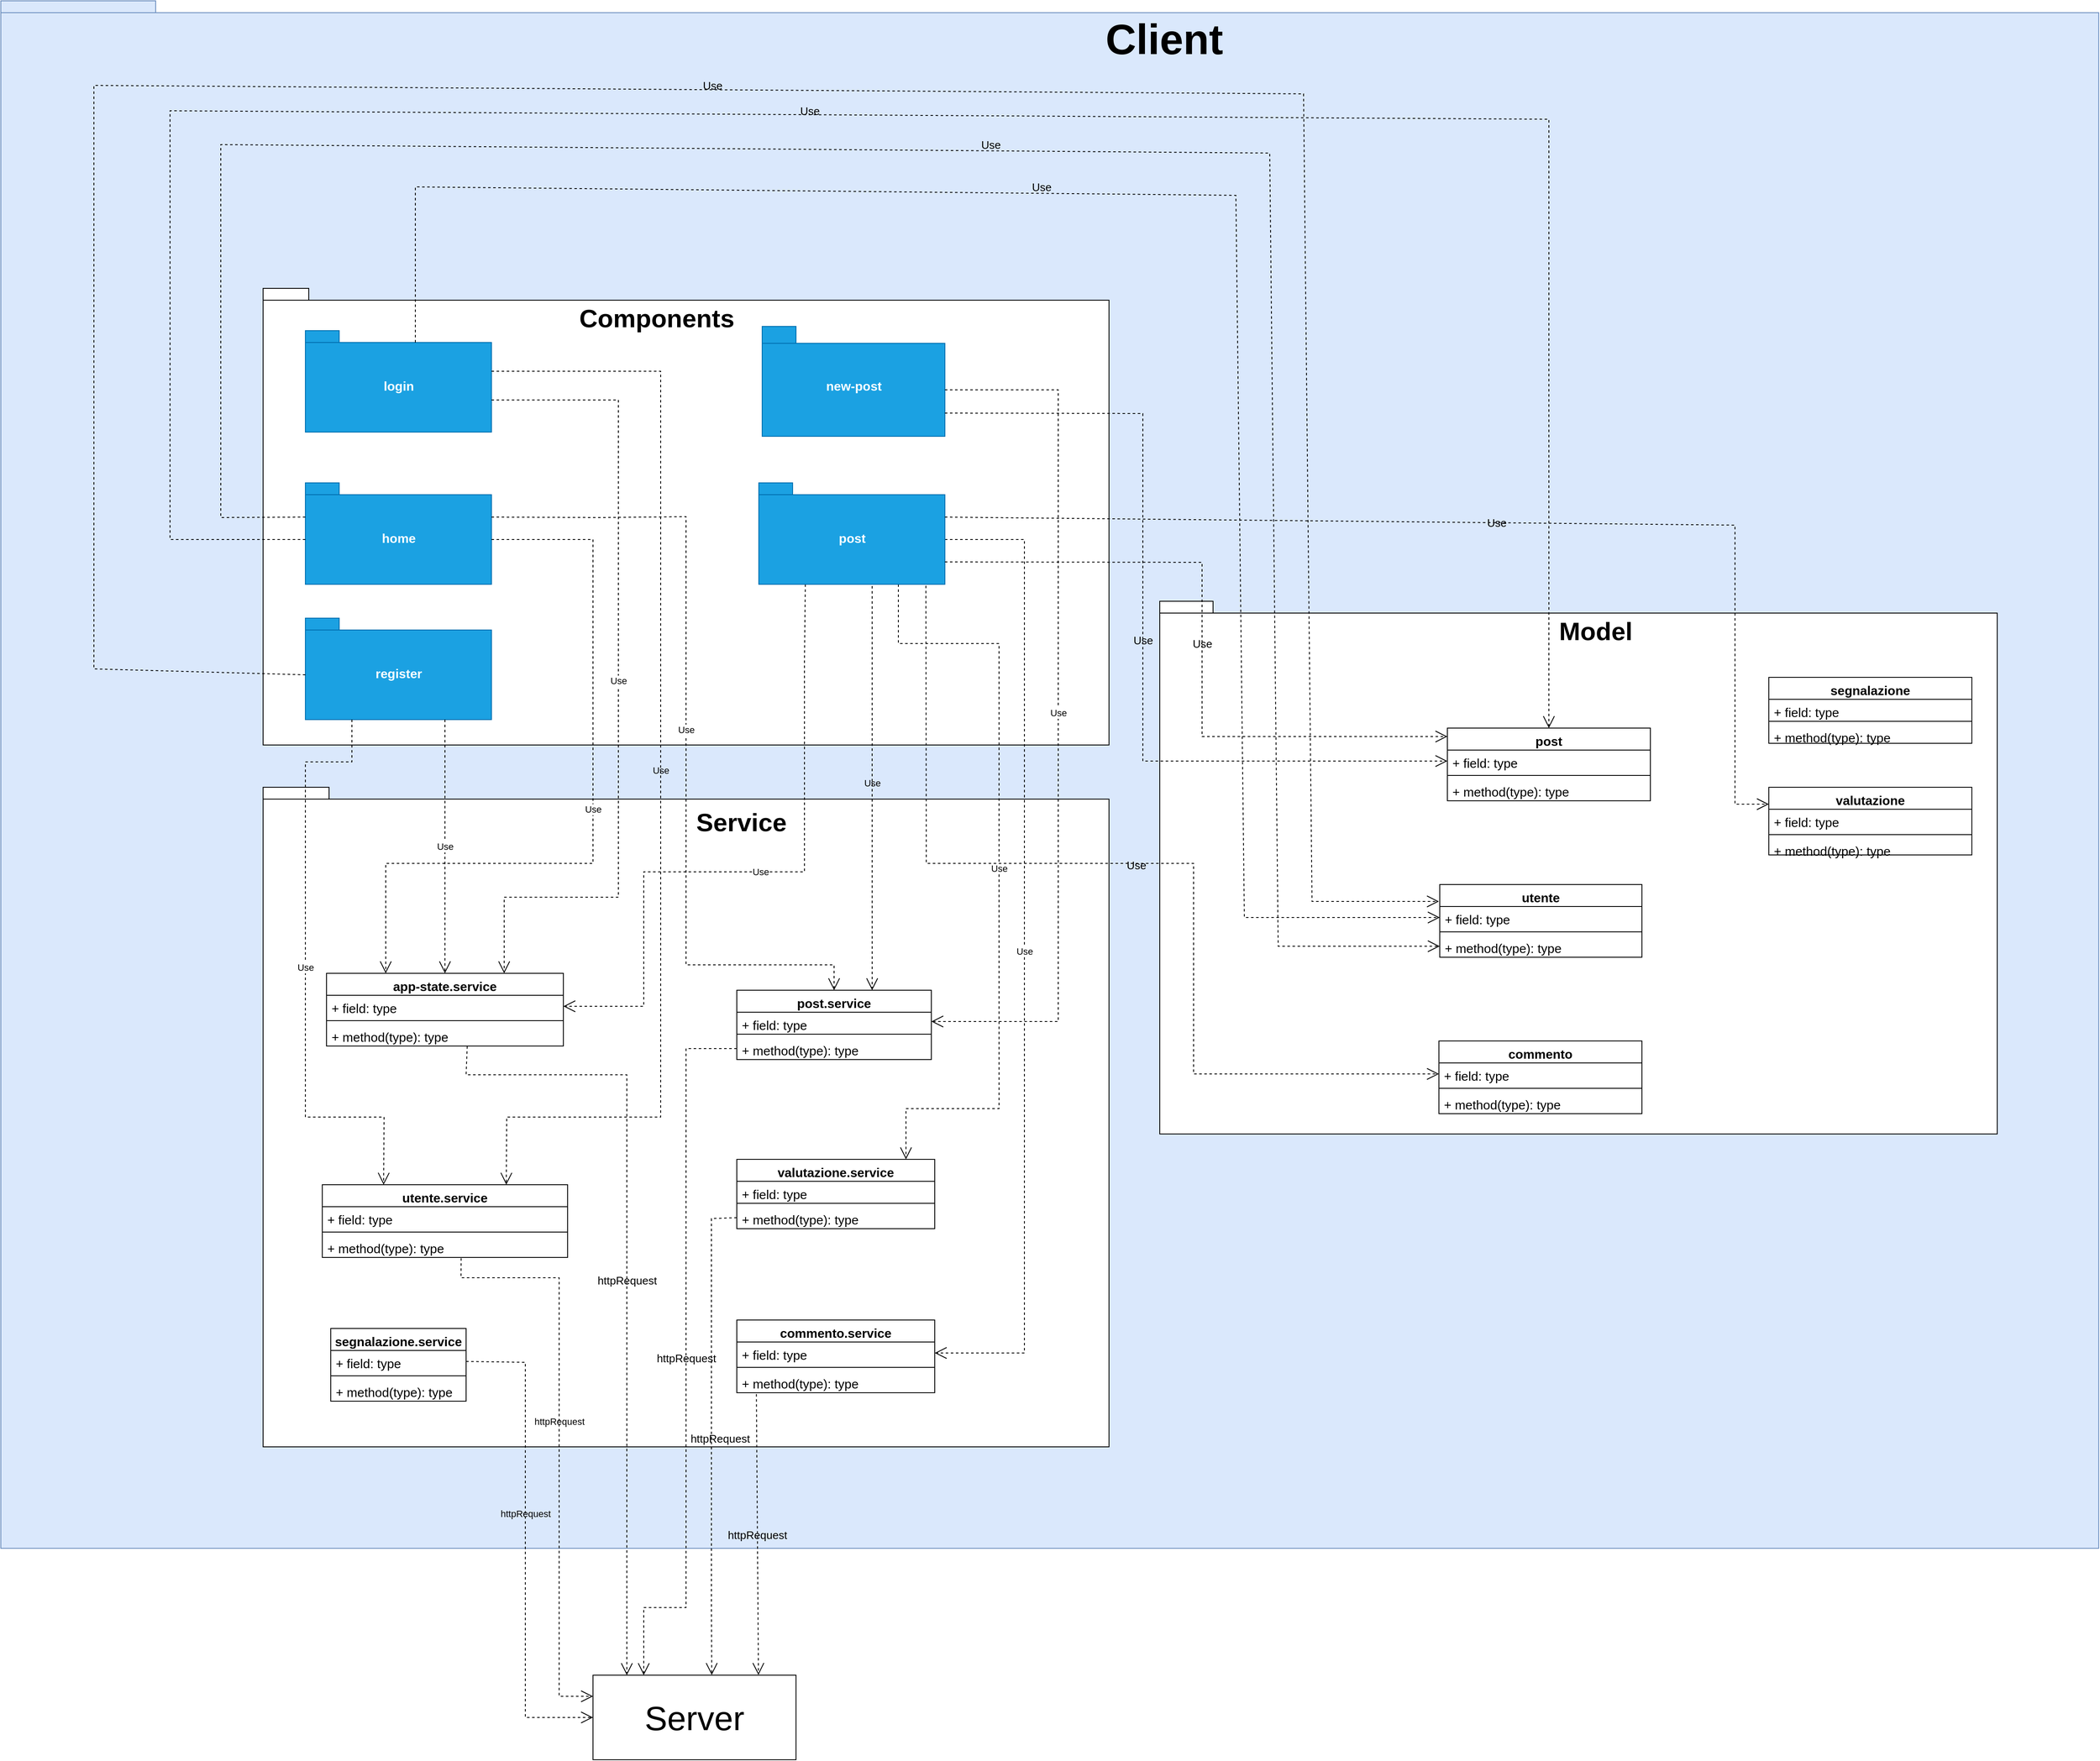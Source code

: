 <mxfile version="20.8.5" type="device"><diagram id="xyouge1ueOPqfVqLcxEP" name="Pagina-1"><mxGraphModel dx="5027" dy="3101" grid="1" gridSize="10" guides="1" tooltips="1" connect="1" arrows="1" fold="1" page="1" pageScale="1" pageWidth="827" pageHeight="1169" math="0" shadow="0"><root><mxCell id="0"/><mxCell id="1" parent="0"/><mxCell id="EvdUmdaiTdktJ457QKRy-1" value="" style="shape=folder;fontStyle=1;spacingTop=10;tabWidth=40;tabHeight=14;tabPosition=left;html=1;fillColor=#dae8fc;strokeColor=#6c8ebf;" parent="1" vertex="1"><mxGeometry x="-500" y="-460" width="2480" height="1830" as="geometry"/></mxCell><mxCell id="EvdUmdaiTdktJ457QKRy-5" value="" style="shape=folder;fontStyle=1;spacingTop=10;tabWidth=40;tabHeight=14;tabPosition=left;html=1;fontSize=15;" parent="1" vertex="1"><mxGeometry x="-190" y="-120" width="1000" height="540" as="geometry"/></mxCell><mxCell id="EvdUmdaiTdktJ457QKRy-6" value="new-post" style="shape=folder;fontStyle=1;spacingTop=10;tabWidth=40;tabHeight=20;tabPosition=left;html=1;fontSize=15;fillColor=#1ba1e2;fontColor=#ffffff;strokeColor=#006EAF;" parent="1" vertex="1"><mxGeometry x="400" y="-75" width="216" height="130" as="geometry"/></mxCell><mxCell id="EvdUmdaiTdktJ457QKRy-7" value="home" style="shape=folder;fontStyle=1;spacingTop=10;tabWidth=40;tabHeight=14;tabPosition=left;html=1;fontSize=15;fillColor=#1ba1e2;fontColor=#ffffff;strokeColor=#006EAF;" parent="1" vertex="1"><mxGeometry x="-140" y="110" width="220" height="120" as="geometry"/></mxCell><mxCell id="EvdUmdaiTdktJ457QKRy-11" value="&lt;b&gt;&lt;font style=&quot;font-size: 30px;&quot;&gt;Components&lt;/font&gt;&lt;/b&gt;" style="text;html=1;align=center;verticalAlign=middle;resizable=0;points=[];autosize=1;strokeColor=none;fillColor=none;fontSize=15;" parent="1" vertex="1"><mxGeometry x="170" y="-110" width="210" height="50" as="geometry"/></mxCell><mxCell id="EvdUmdaiTdktJ457QKRy-12" value="" style="shape=folder;fontStyle=1;spacingTop=10;tabWidth=40;tabHeight=14;tabPosition=left;html=1;fontSize=15;" parent="1" vertex="1"><mxGeometry x="-190" y="470" width="1000" height="780" as="geometry"/></mxCell><mxCell id="EvdUmdaiTdktJ457QKRy-15" value="&lt;b style=&quot;font-size: 30px;&quot;&gt;Service&lt;/b&gt;" style="text;html=1;align=center;verticalAlign=middle;resizable=0;points=[];autosize=1;strokeColor=none;fillColor=none;fontSize=30;" parent="1" vertex="1"><mxGeometry x="310" y="486" width="130" height="50" as="geometry"/></mxCell><mxCell id="EvdUmdaiTdktJ457QKRy-20" value="register" style="shape=folder;fontStyle=1;spacingTop=10;tabWidth=40;tabHeight=14;tabPosition=left;html=1;fontSize=15;fillColor=#1ba1e2;fontColor=#ffffff;strokeColor=#006EAF;" parent="1" vertex="1"><mxGeometry x="-140" y="270" width="220" height="120" as="geometry"/></mxCell><mxCell id="EvdUmdaiTdktJ457QKRy-22" value="login" style="shape=folder;fontStyle=1;spacingTop=10;tabWidth=40;tabHeight=14;tabPosition=left;html=1;fontSize=15;fillColor=#1ba1e2;fontColor=#ffffff;strokeColor=#006EAF;" parent="1" vertex="1"><mxGeometry x="-140" y="-70" width="220" height="120" as="geometry"/></mxCell><mxCell id="EvdUmdaiTdktJ457QKRy-24" value="" style="shape=folder;fontStyle=1;spacingTop=10;tabWidth=40;tabHeight=14;tabPosition=left;html=1;fontSize=15;" parent="1" vertex="1"><mxGeometry x="870" y="250" width="990" height="630" as="geometry"/></mxCell><mxCell id="EvdUmdaiTdktJ457QKRy-28" value="&lt;b&gt;&lt;font style=&quot;font-size: 30px;&quot;&gt;Model&lt;/font&gt;&lt;/b&gt;" style="text;html=1;align=center;verticalAlign=middle;resizable=0;points=[];autosize=1;strokeColor=none;fillColor=none;fontSize=15;" parent="1" vertex="1"><mxGeometry x="1330" y="260" width="110" height="50" as="geometry"/></mxCell><mxCell id="EvdUmdaiTdktJ457QKRy-33" value="&lt;b&gt;&lt;font style=&quot;font-size: 50px;&quot;&gt;Client&lt;/font&gt;&lt;/b&gt;" style="text;html=1;align=center;verticalAlign=middle;resizable=0;points=[];autosize=1;strokeColor=none;fillColor=none;" parent="1" vertex="1"><mxGeometry x="795" y="-450" width="160" height="70" as="geometry"/></mxCell><mxCell id="EvdUmdaiTdktJ457QKRy-36" value="app-state.service" style="swimlane;fontStyle=1;align=center;verticalAlign=top;childLayout=stackLayout;horizontal=1;startSize=26;horizontalStack=0;resizeParent=1;resizeParentMax=0;resizeLast=0;collapsible=1;marginBottom=0;fontSize=15;" parent="1" vertex="1"><mxGeometry x="-115" y="690" width="280" height="86" as="geometry"/></mxCell><mxCell id="EvdUmdaiTdktJ457QKRy-37" value="+ field: type" style="text;strokeColor=none;fillColor=none;align=left;verticalAlign=top;spacingLeft=4;spacingRight=4;overflow=hidden;rotatable=0;points=[[0,0.5],[1,0.5]];portConstraint=eastwest;fontSize=15;" parent="EvdUmdaiTdktJ457QKRy-36" vertex="1"><mxGeometry y="26" width="280" height="26" as="geometry"/></mxCell><mxCell id="EvdUmdaiTdktJ457QKRy-38" value="" style="line;strokeWidth=1;fillColor=none;align=left;verticalAlign=middle;spacingTop=-1;spacingLeft=3;spacingRight=3;rotatable=0;labelPosition=right;points=[];portConstraint=eastwest;strokeColor=inherit;fontSize=15;" parent="EvdUmdaiTdktJ457QKRy-36" vertex="1"><mxGeometry y="52" width="280" height="8" as="geometry"/></mxCell><mxCell id="EvdUmdaiTdktJ457QKRy-39" value="+ method(type): type" style="text;strokeColor=none;fillColor=none;align=left;verticalAlign=top;spacingLeft=4;spacingRight=4;overflow=hidden;rotatable=0;points=[[0,0.5],[1,0.5]];portConstraint=eastwest;fontSize=15;" parent="EvdUmdaiTdktJ457QKRy-36" vertex="1"><mxGeometry y="60" width="280" height="26" as="geometry"/></mxCell><mxCell id="EvdUmdaiTdktJ457QKRy-41" value="post.service" style="swimlane;fontStyle=1;align=center;verticalAlign=top;childLayout=stackLayout;horizontal=1;startSize=26;horizontalStack=0;resizeParent=1;resizeParentMax=0;resizeLast=0;collapsible=1;marginBottom=0;fontSize=15;" parent="1" vertex="1"><mxGeometry x="370" y="710" width="230" height="82" as="geometry"/></mxCell><mxCell id="EvdUmdaiTdktJ457QKRy-42" value="+ field: type" style="text;strokeColor=none;fillColor=none;align=left;verticalAlign=top;spacingLeft=4;spacingRight=4;overflow=hidden;rotatable=0;points=[[0,0.5],[1,0.5]];portConstraint=eastwest;fontSize=15;" parent="EvdUmdaiTdktJ457QKRy-41" vertex="1"><mxGeometry y="26" width="230" height="22" as="geometry"/></mxCell><mxCell id="EvdUmdaiTdktJ457QKRy-43" value="" style="line;strokeWidth=1;fillColor=none;align=left;verticalAlign=middle;spacingTop=-1;spacingLeft=3;spacingRight=3;rotatable=0;labelPosition=right;points=[];portConstraint=eastwest;strokeColor=inherit;fontSize=15;" parent="EvdUmdaiTdktJ457QKRy-41" vertex="1"><mxGeometry y="48" width="230" height="8" as="geometry"/></mxCell><mxCell id="EvdUmdaiTdktJ457QKRy-44" value="+ method(type): type" style="text;strokeColor=none;fillColor=none;align=left;verticalAlign=top;spacingLeft=4;spacingRight=4;overflow=hidden;rotatable=0;points=[[0,0.5],[1,0.5]];portConstraint=eastwest;fontSize=15;" parent="EvdUmdaiTdktJ457QKRy-41" vertex="1"><mxGeometry y="56" width="230" height="26" as="geometry"/></mxCell><mxCell id="EvdUmdaiTdktJ457QKRy-45" value="utente.service" style="swimlane;fontStyle=1;align=center;verticalAlign=top;childLayout=stackLayout;horizontal=1;startSize=26;horizontalStack=0;resizeParent=1;resizeParentMax=0;resizeLast=0;collapsible=1;marginBottom=0;fontSize=15;" parent="1" vertex="1"><mxGeometry x="-120" y="940" width="290" height="86" as="geometry"/></mxCell><mxCell id="EvdUmdaiTdktJ457QKRy-46" value="+ field: type" style="text;strokeColor=none;fillColor=none;align=left;verticalAlign=top;spacingLeft=4;spacingRight=4;overflow=hidden;rotatable=0;points=[[0,0.5],[1,0.5]];portConstraint=eastwest;fontSize=15;" parent="EvdUmdaiTdktJ457QKRy-45" vertex="1"><mxGeometry y="26" width="290" height="26" as="geometry"/></mxCell><mxCell id="EvdUmdaiTdktJ457QKRy-47" value="" style="line;strokeWidth=1;fillColor=none;align=left;verticalAlign=middle;spacingTop=-1;spacingLeft=3;spacingRight=3;rotatable=0;labelPosition=right;points=[];portConstraint=eastwest;strokeColor=inherit;fontSize=15;" parent="EvdUmdaiTdktJ457QKRy-45" vertex="1"><mxGeometry y="52" width="290" height="8" as="geometry"/></mxCell><mxCell id="EvdUmdaiTdktJ457QKRy-48" value="+ method(type): type" style="text;strokeColor=none;fillColor=none;align=left;verticalAlign=top;spacingLeft=4;spacingRight=4;overflow=hidden;rotatable=0;points=[[0,0.5],[1,0.5]];portConstraint=eastwest;fontSize=15;" parent="EvdUmdaiTdktJ457QKRy-45" vertex="1"><mxGeometry y="60" width="290" height="26" as="geometry"/></mxCell><mxCell id="EvdUmdaiTdktJ457QKRy-49" value="valutazione.service" style="swimlane;fontStyle=1;align=center;verticalAlign=top;childLayout=stackLayout;horizontal=1;startSize=26;horizontalStack=0;resizeParent=1;resizeParentMax=0;resizeLast=0;collapsible=1;marginBottom=0;fontSize=15;" parent="1" vertex="1"><mxGeometry x="370" y="910" width="234" height="82" as="geometry"/></mxCell><mxCell id="EvdUmdaiTdktJ457QKRy-50" value="+ field: type" style="text;strokeColor=none;fillColor=none;align=left;verticalAlign=top;spacingLeft=4;spacingRight=4;overflow=hidden;rotatable=0;points=[[0,0.5],[1,0.5]];portConstraint=eastwest;fontSize=15;" parent="EvdUmdaiTdktJ457QKRy-49" vertex="1"><mxGeometry y="26" width="234" height="22" as="geometry"/></mxCell><mxCell id="EvdUmdaiTdktJ457QKRy-51" value="" style="line;strokeWidth=1;fillColor=none;align=left;verticalAlign=middle;spacingTop=-1;spacingLeft=3;spacingRight=3;rotatable=0;labelPosition=right;points=[];portConstraint=eastwest;strokeColor=inherit;fontSize=15;" parent="EvdUmdaiTdktJ457QKRy-49" vertex="1"><mxGeometry y="48" width="234" height="8" as="geometry"/></mxCell><mxCell id="EvdUmdaiTdktJ457QKRy-52" value="+ method(type): type" style="text;strokeColor=none;fillColor=none;align=left;verticalAlign=top;spacingLeft=4;spacingRight=4;overflow=hidden;rotatable=0;points=[[0,0.5],[1,0.5]];portConstraint=eastwest;fontSize=15;" parent="EvdUmdaiTdktJ457QKRy-49" vertex="1"><mxGeometry y="56" width="234" height="26" as="geometry"/></mxCell><mxCell id="EvdUmdaiTdktJ457QKRy-53" value="segnalazione.service" style="swimlane;fontStyle=1;align=center;verticalAlign=top;childLayout=stackLayout;horizontal=1;startSize=26;horizontalStack=0;resizeParent=1;resizeParentMax=0;resizeLast=0;collapsible=1;marginBottom=0;fontSize=15;" parent="1" vertex="1"><mxGeometry x="-110" y="1110" width="160" height="86" as="geometry"/></mxCell><mxCell id="EvdUmdaiTdktJ457QKRy-54" value="+ field: type" style="text;strokeColor=none;fillColor=none;align=left;verticalAlign=top;spacingLeft=4;spacingRight=4;overflow=hidden;rotatable=0;points=[[0,0.5],[1,0.5]];portConstraint=eastwest;fontSize=15;" parent="EvdUmdaiTdktJ457QKRy-53" vertex="1"><mxGeometry y="26" width="160" height="26" as="geometry"/></mxCell><mxCell id="EvdUmdaiTdktJ457QKRy-55" value="" style="line;strokeWidth=1;fillColor=none;align=left;verticalAlign=middle;spacingTop=-1;spacingLeft=3;spacingRight=3;rotatable=0;labelPosition=right;points=[];portConstraint=eastwest;strokeColor=inherit;fontSize=15;" parent="EvdUmdaiTdktJ457QKRy-53" vertex="1"><mxGeometry y="52" width="160" height="8" as="geometry"/></mxCell><mxCell id="EvdUmdaiTdktJ457QKRy-56" value="+ method(type): type" style="text;strokeColor=none;fillColor=none;align=left;verticalAlign=top;spacingLeft=4;spacingRight=4;overflow=hidden;rotatable=0;points=[[0,0.5],[1,0.5]];portConstraint=eastwest;fontSize=15;" parent="EvdUmdaiTdktJ457QKRy-53" vertex="1"><mxGeometry y="60" width="160" height="26" as="geometry"/></mxCell><mxCell id="EvdUmdaiTdktJ457QKRy-57" value="commento" style="swimlane;fontStyle=1;align=center;verticalAlign=top;childLayout=stackLayout;horizontal=1;startSize=26;horizontalStack=0;resizeParent=1;resizeParentMax=0;resizeLast=0;collapsible=1;marginBottom=0;fontSize=15;" parent="1" vertex="1"><mxGeometry x="1200" y="770" width="240" height="86" as="geometry"/></mxCell><mxCell id="EvdUmdaiTdktJ457QKRy-58" value="+ field: type" style="text;strokeColor=none;fillColor=none;align=left;verticalAlign=top;spacingLeft=4;spacingRight=4;overflow=hidden;rotatable=0;points=[[0,0.5],[1,0.5]];portConstraint=eastwest;fontSize=15;" parent="EvdUmdaiTdktJ457QKRy-57" vertex="1"><mxGeometry y="26" width="240" height="26" as="geometry"/></mxCell><mxCell id="EvdUmdaiTdktJ457QKRy-59" value="" style="line;strokeWidth=1;fillColor=none;align=left;verticalAlign=middle;spacingTop=-1;spacingLeft=3;spacingRight=3;rotatable=0;labelPosition=right;points=[];portConstraint=eastwest;strokeColor=inherit;fontSize=15;" parent="EvdUmdaiTdktJ457QKRy-57" vertex="1"><mxGeometry y="52" width="240" height="8" as="geometry"/></mxCell><mxCell id="EvdUmdaiTdktJ457QKRy-60" value="+ method(type): type" style="text;strokeColor=none;fillColor=none;align=left;verticalAlign=top;spacingLeft=4;spacingRight=4;overflow=hidden;rotatable=0;points=[[0,0.5],[1,0.5]];portConstraint=eastwest;fontSize=15;" parent="EvdUmdaiTdktJ457QKRy-57" vertex="1"><mxGeometry y="60" width="240" height="26" as="geometry"/></mxCell><mxCell id="EvdUmdaiTdktJ457QKRy-61" value="post" style="swimlane;fontStyle=1;align=center;verticalAlign=top;childLayout=stackLayout;horizontal=1;startSize=26;horizontalStack=0;resizeParent=1;resizeParentMax=0;resizeLast=0;collapsible=1;marginBottom=0;fontSize=15;" parent="1" vertex="1"><mxGeometry x="1210" y="400" width="240" height="86" as="geometry"/></mxCell><mxCell id="EvdUmdaiTdktJ457QKRy-62" value="+ field: type" style="text;strokeColor=none;fillColor=none;align=left;verticalAlign=top;spacingLeft=4;spacingRight=4;overflow=hidden;rotatable=0;points=[[0,0.5],[1,0.5]];portConstraint=eastwest;fontSize=15;" parent="EvdUmdaiTdktJ457QKRy-61" vertex="1"><mxGeometry y="26" width="240" height="26" as="geometry"/></mxCell><mxCell id="EvdUmdaiTdktJ457QKRy-63" value="" style="line;strokeWidth=1;fillColor=none;align=left;verticalAlign=middle;spacingTop=-1;spacingLeft=3;spacingRight=3;rotatable=0;labelPosition=right;points=[];portConstraint=eastwest;strokeColor=inherit;fontSize=15;" parent="EvdUmdaiTdktJ457QKRy-61" vertex="1"><mxGeometry y="52" width="240" height="8" as="geometry"/></mxCell><mxCell id="EvdUmdaiTdktJ457QKRy-64" value="+ method(type): type" style="text;strokeColor=none;fillColor=none;align=left;verticalAlign=top;spacingLeft=4;spacingRight=4;overflow=hidden;rotatable=0;points=[[0,0.5],[1,0.5]];portConstraint=eastwest;fontSize=15;" parent="EvdUmdaiTdktJ457QKRy-61" vertex="1"><mxGeometry y="60" width="240" height="26" as="geometry"/></mxCell><mxCell id="EvdUmdaiTdktJ457QKRy-66" value="segnalazione" style="swimlane;fontStyle=1;align=center;verticalAlign=top;childLayout=stackLayout;horizontal=1;startSize=26;horizontalStack=0;resizeParent=1;resizeParentMax=0;resizeLast=0;collapsible=1;marginBottom=0;fontSize=15;" parent="1" vertex="1"><mxGeometry x="1590" y="340" width="240" height="78" as="geometry"/></mxCell><mxCell id="EvdUmdaiTdktJ457QKRy-67" value="+ field: type" style="text;strokeColor=none;fillColor=none;align=left;verticalAlign=top;spacingLeft=4;spacingRight=4;overflow=hidden;rotatable=0;points=[[0,0.5],[1,0.5]];portConstraint=eastwest;fontSize=15;" parent="EvdUmdaiTdktJ457QKRy-66" vertex="1"><mxGeometry y="26" width="240" height="22" as="geometry"/></mxCell><mxCell id="EvdUmdaiTdktJ457QKRy-68" value="" style="line;strokeWidth=1;fillColor=none;align=left;verticalAlign=middle;spacingTop=-1;spacingLeft=3;spacingRight=3;rotatable=0;labelPosition=right;points=[];portConstraint=eastwest;strokeColor=inherit;fontSize=15;" parent="EvdUmdaiTdktJ457QKRy-66" vertex="1"><mxGeometry y="48" width="240" height="8" as="geometry"/></mxCell><mxCell id="EvdUmdaiTdktJ457QKRy-69" value="+ method(type): type" style="text;strokeColor=none;fillColor=none;align=left;verticalAlign=top;spacingLeft=4;spacingRight=4;overflow=hidden;rotatable=0;points=[[0,0.5],[1,0.5]];portConstraint=eastwest;fontSize=15;" parent="EvdUmdaiTdktJ457QKRy-66" vertex="1"><mxGeometry y="56" width="240" height="22" as="geometry"/></mxCell><mxCell id="EvdUmdaiTdktJ457QKRy-70" value="utente" style="swimlane;fontStyle=1;align=center;verticalAlign=top;childLayout=stackLayout;horizontal=1;startSize=26;horizontalStack=0;resizeParent=1;resizeParentMax=0;resizeLast=0;collapsible=1;marginBottom=0;fontSize=15;" parent="1" vertex="1"><mxGeometry x="1201" y="585" width="239" height="86" as="geometry"/></mxCell><mxCell id="EvdUmdaiTdktJ457QKRy-71" value="+ field: type" style="text;strokeColor=none;fillColor=none;align=left;verticalAlign=top;spacingLeft=4;spacingRight=4;overflow=hidden;rotatable=0;points=[[0,0.5],[1,0.5]];portConstraint=eastwest;fontSize=15;" parent="EvdUmdaiTdktJ457QKRy-70" vertex="1"><mxGeometry y="26" width="239" height="26" as="geometry"/></mxCell><mxCell id="EvdUmdaiTdktJ457QKRy-72" value="" style="line;strokeWidth=1;fillColor=none;align=left;verticalAlign=middle;spacingTop=-1;spacingLeft=3;spacingRight=3;rotatable=0;labelPosition=right;points=[];portConstraint=eastwest;strokeColor=inherit;fontSize=15;" parent="EvdUmdaiTdktJ457QKRy-70" vertex="1"><mxGeometry y="52" width="239" height="8" as="geometry"/></mxCell><mxCell id="EvdUmdaiTdktJ457QKRy-73" value="+ method(type): type" style="text;strokeColor=none;fillColor=none;align=left;verticalAlign=top;spacingLeft=4;spacingRight=4;overflow=hidden;rotatable=0;points=[[0,0.5],[1,0.5]];portConstraint=eastwest;fontSize=15;" parent="EvdUmdaiTdktJ457QKRy-70" vertex="1"><mxGeometry y="60" width="239" height="26" as="geometry"/></mxCell><mxCell id="EvdUmdaiTdktJ457QKRy-74" value="valutazione" style="swimlane;fontStyle=1;align=center;verticalAlign=top;childLayout=stackLayout;horizontal=1;startSize=26;horizontalStack=0;resizeParent=1;resizeParentMax=0;resizeLast=0;collapsible=1;marginBottom=0;fontSize=15;" parent="1" vertex="1"><mxGeometry x="1590" y="470" width="240" height="80" as="geometry"/></mxCell><mxCell id="EvdUmdaiTdktJ457QKRy-75" value="+ field: type" style="text;strokeColor=none;fillColor=none;align=left;verticalAlign=top;spacingLeft=4;spacingRight=4;overflow=hidden;rotatable=0;points=[[0,0.5],[1,0.5]];portConstraint=eastwest;fontSize=15;" parent="EvdUmdaiTdktJ457QKRy-74" vertex="1"><mxGeometry y="26" width="240" height="26" as="geometry"/></mxCell><mxCell id="EvdUmdaiTdktJ457QKRy-76" value="" style="line;strokeWidth=1;fillColor=none;align=left;verticalAlign=middle;spacingTop=-1;spacingLeft=3;spacingRight=3;rotatable=0;labelPosition=right;points=[];portConstraint=eastwest;strokeColor=inherit;fontSize=15;" parent="EvdUmdaiTdktJ457QKRy-74" vertex="1"><mxGeometry y="52" width="240" height="8" as="geometry"/></mxCell><mxCell id="EvdUmdaiTdktJ457QKRy-77" value="+ method(type): type" style="text;strokeColor=none;fillColor=none;align=left;verticalAlign=top;spacingLeft=4;spacingRight=4;overflow=hidden;rotatable=0;points=[[0,0.5],[1,0.5]];portConstraint=eastwest;fontSize=15;" parent="EvdUmdaiTdktJ457QKRy-74" vertex="1"><mxGeometry y="60" width="240" height="20" as="geometry"/></mxCell><mxCell id="V8buH1kdOxUkixhrZ9d2-1" value="Use" style="endArrow=open;endSize=12;dashed=1;html=1;rounded=0;entryX=0.75;entryY=0;entryDx=0;entryDy=0;exitX=0;exitY=0;exitDx=220;exitDy=82;exitPerimeter=0;" parent="1" source="EvdUmdaiTdktJ457QKRy-22" target="EvdUmdaiTdktJ457QKRy-36" edge="1"><mxGeometry width="160" relative="1" as="geometry"><mxPoint x="20" as="sourcePoint"/><mxPoint x="680" y="460" as="targetPoint"/><Array as="points"><mxPoint x="230" y="12"/><mxPoint x="230" y="600"/><mxPoint x="170" y="600"/><mxPoint x="95" y="600"/></Array></mxGeometry></mxCell><mxCell id="V8buH1kdOxUkixhrZ9d2-2" value="Use" style="endArrow=open;endSize=12;dashed=1;html=1;rounded=0;entryX=0.75;entryY=0;entryDx=0;entryDy=0;exitX=0;exitY=0;exitDx=220;exitDy=48;exitPerimeter=0;labelBackgroundColor=none;" parent="1" source="EvdUmdaiTdktJ457QKRy-22" target="EvdUmdaiTdktJ457QKRy-45" edge="1"><mxGeometry width="160" relative="1" as="geometry"><mxPoint x="160" y="180" as="sourcePoint"/><mxPoint x="680" y="460" as="targetPoint"/><Array as="points"><mxPoint x="280" y="-22"/><mxPoint x="280" y="860"/><mxPoint x="98" y="860"/></Array></mxGeometry></mxCell><mxCell id="V8buH1kdOxUkixhrZ9d2-3" value="Use" style="endArrow=open;endSize=12;dashed=1;html=1;rounded=0;entryX=0.25;entryY=0;entryDx=0;entryDy=0;exitX=0;exitY=0;exitDx=220;exitDy=67;exitPerimeter=0;" parent="1" source="EvdUmdaiTdktJ457QKRy-7" target="EvdUmdaiTdktJ457QKRy-36" edge="1"><mxGeometry width="160" relative="1" as="geometry"><mxPoint x="-60" y="150" as="sourcePoint"/><mxPoint x="680" y="460" as="targetPoint"/><Array as="points"><mxPoint x="200" y="177"/><mxPoint x="200" y="560"/><mxPoint x="-45" y="560"/></Array></mxGeometry></mxCell><mxCell id="V8buH1kdOxUkixhrZ9d2-4" value="Use" style="endArrow=open;endSize=12;dashed=1;html=1;rounded=0;exitX=0;exitY=0;exitDx=220;exitDy=40.5;exitPerimeter=0;entryX=0.5;entryY=0;entryDx=0;entryDy=0;" parent="1" source="EvdUmdaiTdktJ457QKRy-7" target="EvdUmdaiTdktJ457QKRy-41" edge="1"><mxGeometry width="160" relative="1" as="geometry"><mxPoint x="520" y="460" as="sourcePoint"/><mxPoint x="680" y="460" as="targetPoint"/><Array as="points"><mxPoint x="210" y="151"/><mxPoint x="310" y="150"/><mxPoint x="310" y="480"/><mxPoint x="310" y="680"/><mxPoint x="485" y="680"/></Array></mxGeometry></mxCell><mxCell id="V8buH1kdOxUkixhrZ9d2-5" value="Use" style="endArrow=open;endSize=12;dashed=1;html=1;rounded=0;exitX=0.25;exitY=1;exitDx=0;exitDy=0;exitPerimeter=0;entryX=0.25;entryY=0;entryDx=0;entryDy=0;" parent="1" source="EvdUmdaiTdktJ457QKRy-20" target="EvdUmdaiTdktJ457QKRy-45" edge="1"><mxGeometry x="-0.003" width="160" relative="1" as="geometry"><mxPoint x="520" y="460" as="sourcePoint"/><mxPoint x="680" y="460" as="targetPoint"/><Array as="points"><mxPoint x="-85" y="440"/><mxPoint x="-140" y="440"/><mxPoint x="-140" y="860"/><mxPoint x="-47" y="860"/></Array><mxPoint as="offset"/></mxGeometry></mxCell><mxCell id="V8buH1kdOxUkixhrZ9d2-6" value="Use" style="endArrow=open;endSize=12;dashed=1;html=1;rounded=0;exitX=0.75;exitY=1;exitDx=0;exitDy=0;exitPerimeter=0;entryX=0.5;entryY=0;entryDx=0;entryDy=0;" parent="1" source="EvdUmdaiTdktJ457QKRy-20" target="EvdUmdaiTdktJ457QKRy-36" edge="1"><mxGeometry width="160" relative="1" as="geometry"><mxPoint x="-70" y="302" as="sourcePoint"/><mxPoint x="30" y="620" as="targetPoint"/><mxPoint as="offset"/></mxGeometry></mxCell><mxCell id="V8buH1kdOxUkixhrZ9d2-7" value="Use" style="endArrow=open;endSize=12;dashed=1;html=1;rounded=0;entryX=1;entryY=0.5;entryDx=0;entryDy=0;exitX=0;exitY=0;exitDx=220;exitDy=67;exitPerimeter=0;" parent="1" source="EvdUmdaiTdktJ457QKRy-17" target="V8buH1kdOxUkixhrZ9d2-9" edge="1"><mxGeometry width="160" relative="1" as="geometry"><mxPoint x="480" y="212" as="sourcePoint"/><mxPoint x="660" y="440" as="targetPoint"/><Array as="points"><mxPoint x="710" y="177"/><mxPoint x="710" y="1139"/></Array></mxGeometry></mxCell><mxCell id="V8buH1kdOxUkixhrZ9d2-8" value="commento.service" style="swimlane;fontStyle=1;align=center;verticalAlign=top;childLayout=stackLayout;horizontal=1;startSize=26;horizontalStack=0;resizeParent=1;resizeParentMax=0;resizeLast=0;collapsible=1;marginBottom=0;fontSize=15;" parent="1" vertex="1"><mxGeometry x="370" y="1100" width="234" height="86" as="geometry"/></mxCell><mxCell id="V8buH1kdOxUkixhrZ9d2-9" value="+ field: type" style="text;strokeColor=none;fillColor=none;align=left;verticalAlign=top;spacingLeft=4;spacingRight=4;overflow=hidden;rotatable=0;points=[[0,0.5],[1,0.5]];portConstraint=eastwest;fontSize=15;" parent="V8buH1kdOxUkixhrZ9d2-8" vertex="1"><mxGeometry y="26" width="234" height="26" as="geometry"/></mxCell><mxCell id="V8buH1kdOxUkixhrZ9d2-10" value="" style="line;strokeWidth=1;fillColor=none;align=left;verticalAlign=middle;spacingTop=-1;spacingLeft=3;spacingRight=3;rotatable=0;labelPosition=right;points=[];portConstraint=eastwest;strokeColor=inherit;fontSize=15;" parent="V8buH1kdOxUkixhrZ9d2-8" vertex="1"><mxGeometry y="52" width="234" height="8" as="geometry"/></mxCell><mxCell id="V8buH1kdOxUkixhrZ9d2-11" value="+ method(type): type" style="text;strokeColor=none;fillColor=none;align=left;verticalAlign=top;spacingLeft=4;spacingRight=4;overflow=hidden;rotatable=0;points=[[0,0.5],[1,0.5]];portConstraint=eastwest;fontSize=15;" parent="V8buH1kdOxUkixhrZ9d2-8" vertex="1"><mxGeometry y="60" width="234" height="26" as="geometry"/></mxCell><mxCell id="V8buH1kdOxUkixhrZ9d2-13" value="Use" style="endArrow=open;endSize=12;dashed=1;html=1;rounded=0;exitX=0.75;exitY=1;exitDx=0;exitDy=0;exitPerimeter=0;" parent="1" source="EvdUmdaiTdktJ457QKRy-17" edge="1"><mxGeometry width="160" relative="1" as="geometry"><mxPoint x="520" y="460" as="sourcePoint"/><mxPoint x="570" y="910" as="targetPoint"/><Array as="points"><mxPoint x="561" y="300"/><mxPoint x="680" y="300"/><mxPoint x="680" y="850"/><mxPoint x="570" y="850"/><mxPoint x="570" y="900"/></Array></mxGeometry></mxCell><mxCell id="V8buH1kdOxUkixhrZ9d2-14" value="Use" style="endArrow=open;endSize=12;dashed=1;html=1;rounded=0;exitX=0.609;exitY=0.917;exitDx=0;exitDy=0;exitPerimeter=0;labelBackgroundColor=none;" parent="1" source="EvdUmdaiTdktJ457QKRy-17" edge="1"><mxGeometry x="-0.001" width="160" relative="1" as="geometry"><mxPoint x="506" y="260" as="sourcePoint"/><mxPoint x="530" y="710" as="targetPoint"/><mxPoint as="offset"/></mxGeometry></mxCell><mxCell id="V8buH1kdOxUkixhrZ9d2-15" value="Use" style="endArrow=open;endSize=12;dashed=1;html=1;rounded=0;exitX=0;exitY=0;exitDx=216;exitDy=75;exitPerimeter=0;entryX=1;entryY=0.5;entryDx=0;entryDy=0;" parent="1" source="EvdUmdaiTdktJ457QKRy-6" target="EvdUmdaiTdktJ457QKRy-42" edge="1"><mxGeometry width="160" relative="1" as="geometry"><mxPoint x="520" y="460" as="sourcePoint"/><mxPoint x="680" y="460" as="targetPoint"/><Array as="points"><mxPoint x="750"/><mxPoint x="750" y="747"/></Array></mxGeometry></mxCell><mxCell id="V8buH1kdOxUkixhrZ9d2-16" value="Use" style="endArrow=open;endSize=12;dashed=1;html=1;rounded=0;exitX=0.25;exitY=1;exitDx=0;exitDy=0;exitPerimeter=0;entryX=1;entryY=0.5;entryDx=0;entryDy=0;startArrow=none;" parent="1" source="EvdUmdaiTdktJ457QKRy-17" target="EvdUmdaiTdktJ457QKRy-37" edge="1"><mxGeometry width="160" relative="1" as="geometry"><mxPoint x="520" y="460" as="sourcePoint"/><mxPoint x="680" y="460" as="targetPoint"/><Array as="points"><mxPoint x="450" y="320"/><mxPoint x="450" y="570"/><mxPoint x="260" y="570"/><mxPoint x="260" y="650"/><mxPoint x="260" y="729"/></Array></mxGeometry></mxCell><mxCell id="EvdUmdaiTdktJ457QKRy-17" value="post" style="shape=folder;fontStyle=1;spacingTop=10;tabWidth=40;tabHeight=14;tabPosition=left;html=1;fontSize=15;fillColor=#1ba1e2;fontColor=#ffffff;strokeColor=#006EAF;" parent="1" vertex="1"><mxGeometry x="396" y="110" width="220" height="120" as="geometry"/></mxCell><mxCell id="V8buH1kdOxUkixhrZ9d2-22" value="Use" style="endArrow=open;endSize=12;dashed=1;html=1;rounded=0;fontSize=13;exitX=0;exitY=0;exitDx=130;exitDy=14;exitPerimeter=0;entryX=0;entryY=0.5;entryDx=0;entryDy=0;labelBackgroundColor=none;" parent="1" source="EvdUmdaiTdktJ457QKRy-22" target="EvdUmdaiTdktJ457QKRy-71" edge="1"><mxGeometry x="-0.175" y="8" width="160" relative="1" as="geometry"><mxPoint x="720" y="350" as="sourcePoint"/><mxPoint x="880" y="350" as="targetPoint"/><Array as="points"><mxPoint x="-10" y="-240"/><mxPoint x="960" y="-230"/><mxPoint x="970" y="624"/></Array><mxPoint as="offset"/></mxGeometry></mxCell><mxCell id="V8buH1kdOxUkixhrZ9d2-23" value="Use" style="endArrow=open;endSize=12;dashed=1;html=1;rounded=0;fontSize=13;exitX=0;exitY=0;exitDx=0;exitDy=67;exitPerimeter=0;entryX=0.5;entryY=0;entryDx=0;entryDy=0;labelBackgroundColor=none;" parent="1" source="EvdUmdaiTdktJ457QKRy-7" target="EvdUmdaiTdktJ457QKRy-61" edge="1"><mxGeometry x="-0.057" y="5" width="160" relative="1" as="geometry"><mxPoint x="720" y="230" as="sourcePoint"/><mxPoint x="880" y="230" as="targetPoint"/><Array as="points"><mxPoint x="-300" y="177"/><mxPoint x="-300" y="-330"/><mxPoint x="1330" y="-320"/></Array><mxPoint as="offset"/></mxGeometry></mxCell><mxCell id="V8buH1kdOxUkixhrZ9d2-24" value="Use" style="endArrow=open;endSize=12;dashed=1;html=1;rounded=0;fontSize=13;exitX=0;exitY=0;exitDx=0;exitDy=40.5;exitPerimeter=0;entryX=0;entryY=0.5;entryDx=0;entryDy=0;labelBackgroundColor=none;" parent="1" source="EvdUmdaiTdktJ457QKRy-7" target="EvdUmdaiTdktJ457QKRy-73" edge="1"><mxGeometry x="-0.003" y="7" width="160" relative="1" as="geometry"><mxPoint x="720" y="270" as="sourcePoint"/><mxPoint x="880" y="270" as="targetPoint"/><Array as="points"><mxPoint x="-240" y="151"/><mxPoint x="-240" y="-290"/><mxPoint x="1000" y="-280"/><mxPoint x="1010" y="658"/></Array><mxPoint as="offset"/></mxGeometry></mxCell><mxCell id="V8buH1kdOxUkixhrZ9d2-25" value="Use" style="endArrow=open;endSize=12;dashed=1;html=1;rounded=0;fontSize=13;exitX=0;exitY=0;exitDx=0;exitDy=67;exitPerimeter=0;labelBackgroundColor=none;" parent="1" source="EvdUmdaiTdktJ457QKRy-20" edge="1"><mxGeometry x="-0.038" y="5" width="160" relative="1" as="geometry"><mxPoint x="450" y="270" as="sourcePoint"/><mxPoint x="1200" y="605" as="targetPoint"/><Array as="points"><mxPoint x="-390" y="330"/><mxPoint x="-390" y="-360"/><mxPoint x="1040" y="-350"/><mxPoint x="1050" y="605"/></Array><mxPoint as="offset"/></mxGeometry></mxCell><mxCell id="V8buH1kdOxUkixhrZ9d2-26" value="Use" style="endArrow=open;endSize=12;dashed=1;html=1;rounded=0;fontSize=13;exitX=0;exitY=0;exitDx=216;exitDy=102.5;exitPerimeter=0;entryX=0;entryY=0.5;entryDx=0;entryDy=0;labelBackgroundColor=none;" parent="1" source="EvdUmdaiTdktJ457QKRy-6" target="EvdUmdaiTdktJ457QKRy-62" edge="1"><mxGeometry width="160" relative="1" as="geometry"><mxPoint x="450" y="270" as="sourcePoint"/><mxPoint x="610" y="270" as="targetPoint"/><Array as="points"><mxPoint x="850" y="28"/><mxPoint x="850" y="439"/></Array></mxGeometry></mxCell><mxCell id="V8buH1kdOxUkixhrZ9d2-27" value="Use" style="endArrow=open;endSize=12;dashed=1;html=1;rounded=0;fontSize=13;exitX=0;exitY=0;exitDx=220;exitDy=93.5;exitPerimeter=0;labelBackgroundColor=none;" parent="1" source="EvdUmdaiTdktJ457QKRy-17" edge="1"><mxGeometry width="160" relative="1" as="geometry"><mxPoint x="450" y="270" as="sourcePoint"/><mxPoint x="1210" y="410" as="targetPoint"/><Array as="points"><mxPoint x="920" y="204"/><mxPoint x="920" y="410"/><mxPoint x="1160" y="410"/></Array></mxGeometry></mxCell><mxCell id="V8buH1kdOxUkixhrZ9d2-28" value="Use" style="endArrow=open;endSize=12;dashed=1;html=1;rounded=0;fontSize=13;exitX=0.898;exitY=1.014;exitDx=0;exitDy=0;exitPerimeter=0;entryX=0;entryY=0.5;entryDx=0;entryDy=0;labelBackgroundColor=none;" parent="1" source="EvdUmdaiTdktJ457QKRy-17" target="EvdUmdaiTdktJ457QKRy-58" edge="1"><mxGeometry x="-0.027" y="-2" width="160" relative="1" as="geometry"><mxPoint x="450" y="270" as="sourcePoint"/><mxPoint x="1190" y="800" as="targetPoint"/><Array as="points"><mxPoint x="594" y="560"/><mxPoint x="910" y="560"/><mxPoint x="910" y="809"/></Array><mxPoint x="1" as="offset"/></mxGeometry></mxCell><mxCell id="V8buH1kdOxUkixhrZ9d2-29" value="Use" style="endArrow=open;endSize=12;dashed=1;html=1;rounded=0;fontSize=13;exitX=0;exitY=0;exitDx=220;exitDy=40.5;exitPerimeter=0;entryX=0;entryY=0.25;entryDx=0;entryDy=0;labelBackgroundColor=none;" parent="1" source="EvdUmdaiTdktJ457QKRy-17" target="EvdUmdaiTdktJ457QKRy-74" edge="1"><mxGeometry width="160" relative="1" as="geometry"><mxPoint x="450" y="270" as="sourcePoint"/><mxPoint x="610" y="270" as="targetPoint"/><Array as="points"><mxPoint x="1550" y="160"/><mxPoint x="1550" y="490"/></Array></mxGeometry></mxCell><mxCell id="qxO9Q_ecNJR0p61DxzYM-1" value="httpRequest" style="endArrow=open;endSize=12;dashed=1;html=1;rounded=0;labelBackgroundColor=none;exitX=1;exitY=0.5;exitDx=0;exitDy=0;entryX=0;entryY=0.5;entryDx=0;entryDy=0;" edge="1" parent="1" source="EvdUmdaiTdktJ457QKRy-54" target="qxO9Q_ecNJR0p61DxzYM-6"><mxGeometry x="-0.123" width="160" relative="1" as="geometry"><mxPoint x="-30" y="1200" as="sourcePoint"/><mxPoint x="310" y="1520" as="targetPoint"/><Array as="points"><mxPoint x="120" y="1150"/><mxPoint x="120" y="1480"/><mxPoint x="120" y="1570"/></Array><mxPoint y="-1" as="offset"/></mxGeometry></mxCell><mxCell id="qxO9Q_ecNJR0p61DxzYM-6" value="&lt;font style=&quot;font-size: 40px;&quot;&gt;Server&lt;/font&gt;" style="rounded=0;whiteSpace=wrap;html=1;" vertex="1" parent="1"><mxGeometry x="200" y="1520" width="240" height="100" as="geometry"/></mxCell><mxCell id="qxO9Q_ecNJR0p61DxzYM-7" value="httpRequest" style="endArrow=open;endSize=12;dashed=1;html=1;rounded=0;labelBackgroundColor=none;exitX=0.566;exitY=1.034;exitDx=0;exitDy=0;exitPerimeter=0;entryX=0;entryY=0.25;entryDx=0;entryDy=0;" edge="1" parent="1" source="EvdUmdaiTdktJ457QKRy-48" target="qxO9Q_ecNJR0p61DxzYM-6"><mxGeometry x="-0.083" width="160" relative="1" as="geometry"><mxPoint x="60" y="1159" as="sourcePoint"/><mxPoint x="320" y="1530" as="targetPoint"/><Array as="points"><mxPoint x="44" y="1050"/><mxPoint x="160" y="1050"/><mxPoint x="160" y="1150"/><mxPoint x="160" y="1490"/><mxPoint x="160" y="1545"/></Array><mxPoint as="offset"/></mxGeometry></mxCell><mxCell id="qxO9Q_ecNJR0p61DxzYM-8" value="httpRequest" style="endArrow=open;endSize=12;dashed=1;html=1;rounded=0;labelBackgroundColor=none;fontSize=13;exitX=0.594;exitY=1.009;exitDx=0;exitDy=0;exitPerimeter=0;" edge="1" parent="1" source="EvdUmdaiTdktJ457QKRy-39"><mxGeometry width="160" relative="1" as="geometry"><mxPoint x="270" y="960" as="sourcePoint"/><mxPoint x="240" y="1520" as="targetPoint"/><Array as="points"><mxPoint x="50" y="810"/><mxPoint x="240" y="810"/><mxPoint x="240" y="1440"/></Array></mxGeometry></mxCell><mxCell id="qxO9Q_ecNJR0p61DxzYM-9" value="httpRequest" style="endArrow=open;endSize=12;dashed=1;html=1;rounded=0;labelBackgroundColor=none;fontSize=13;exitX=0;exitY=0.5;exitDx=0;exitDy=0;entryX=0.25;entryY=0;entryDx=0;entryDy=0;" edge="1" parent="1" source="EvdUmdaiTdktJ457QKRy-44" target="qxO9Q_ecNJR0p61DxzYM-6"><mxGeometry x="0.001" width="160" relative="1" as="geometry"><mxPoint x="530" y="1020" as="sourcePoint"/><mxPoint x="310" y="1510" as="targetPoint"/><Array as="points"><mxPoint x="310" y="779"/><mxPoint x="310" y="1440"/><mxPoint x="260" y="1440"/></Array><mxPoint as="offset"/></mxGeometry></mxCell><mxCell id="qxO9Q_ecNJR0p61DxzYM-10" value="httpRequest" style="endArrow=open;endSize=12;dashed=1;html=1;rounded=0;labelBackgroundColor=none;fontSize=13;exitX=0;exitY=0.5;exitDx=0;exitDy=0;entryX=0.585;entryY=-0.002;entryDx=0;entryDy=0;entryPerimeter=0;" edge="1" parent="1" source="EvdUmdaiTdktJ457QKRy-52" target="qxO9Q_ecNJR0p61DxzYM-6"><mxGeometry x="0.018" y="10" width="160" relative="1" as="geometry"><mxPoint x="530" y="1050" as="sourcePoint"/><mxPoint x="690" y="1050" as="targetPoint"/><Array as="points"><mxPoint x="340" y="980"/><mxPoint x="340" y="1360"/><mxPoint x="340" y="1440"/></Array><mxPoint as="offset"/></mxGeometry></mxCell><mxCell id="qxO9Q_ecNJR0p61DxzYM-12" value="httpRequest" style="endArrow=open;endSize=12;dashed=1;html=1;rounded=0;labelBackgroundColor=none;fontSize=13;entryX=0.815;entryY=-0.003;entryDx=0;entryDy=0;entryPerimeter=0;exitX=0.099;exitY=1.064;exitDx=0;exitDy=0;exitPerimeter=0;" edge="1" parent="1" source="V8buH1kdOxUkixhrZ9d2-11" target="qxO9Q_ecNJR0p61DxzYM-6"><mxGeometry width="160" relative="1" as="geometry"><mxPoint x="390" y="1190" as="sourcePoint"/><mxPoint x="1080" y="1200" as="targetPoint"/></mxGeometry></mxCell></root></mxGraphModel></diagram></mxfile>